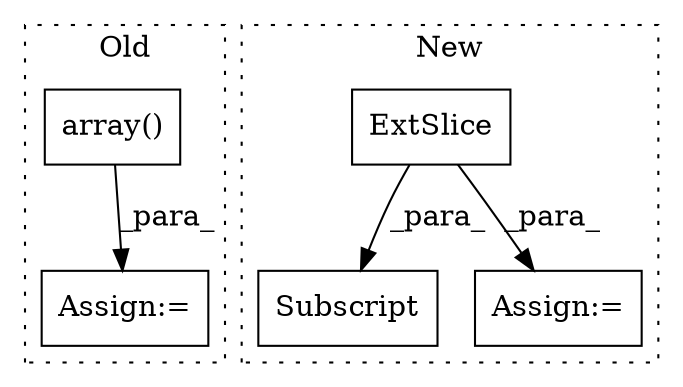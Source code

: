 digraph G {
subgraph cluster0 {
1 [label="array()" a="75" s="4192,4244" l="9,1" shape="box"];
4 [label="Assign:=" a="68" s="4189" l="3" shape="box"];
label = "Old";
style="dotted";
}
subgraph cluster1 {
2 [label="ExtSlice" a="85" s="4950" l="14" shape="box"];
3 [label="Subscript" a="63" s="4950,0" l="98,0" shape="box"];
5 [label="Assign:=" a="68" s="5100" l="3" shape="box"];
label = "New";
style="dotted";
}
1 -> 4 [label="_para_"];
2 -> 5 [label="_para_"];
2 -> 3 [label="_para_"];
}